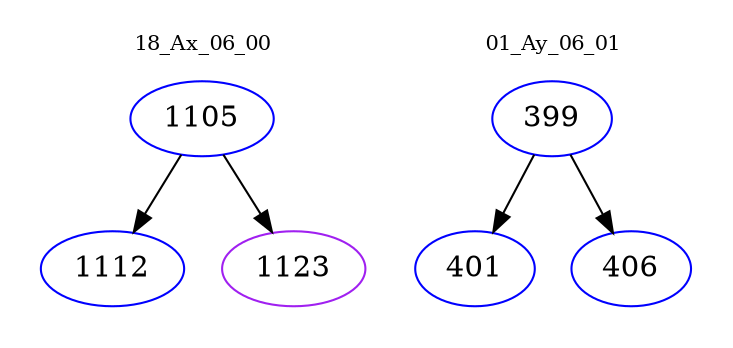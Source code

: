 digraph{
subgraph cluster_0 {
color = white
label = "18_Ax_06_00";
fontsize=10;
T0_1105 [label="1105", color="blue"]
T0_1105 -> T0_1112 [color="black"]
T0_1112 [label="1112", color="blue"]
T0_1105 -> T0_1123 [color="black"]
T0_1123 [label="1123", color="purple"]
}
subgraph cluster_1 {
color = white
label = "01_Ay_06_01";
fontsize=10;
T1_399 [label="399", color="blue"]
T1_399 -> T1_401 [color="black"]
T1_401 [label="401", color="blue"]
T1_399 -> T1_406 [color="black"]
T1_406 [label="406", color="blue"]
}
}
